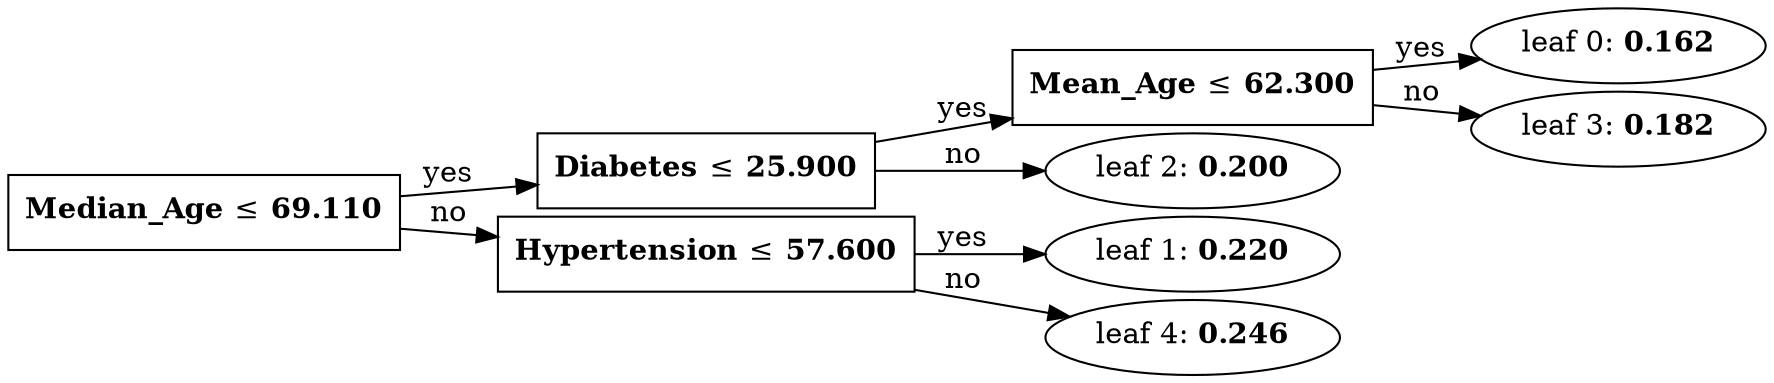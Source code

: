 digraph Tree {
	graph [nodesep=0.05 rankdir=LR ranksep=0.3]
	split0 [label=<<B>Median_Age</B> &#8804; <B>69.110</B>> fillcolor=white shape=rectangle style=""]
	split1 [label=<<B>Diabetes</B> &#8804; <B>25.900</B>> fillcolor=white shape=rectangle style=""]
	split2 [label=<<B>Mean_Age</B> &#8804; <B>62.300</B>> fillcolor=white shape=rectangle style=""]
	leaf0 [label=<leaf 0: <B>0.162</B>>]
	split2 -> leaf0 [label=yes]
	leaf3 [label=<leaf 3: <B>0.182</B>>]
	split2 -> leaf3 [label=no]
	split1 -> split2 [label=yes]
	leaf2 [label=<leaf 2: <B>0.200</B>>]
	split1 -> leaf2 [label=no]
	split0 -> split1 [label=yes]
	split3 [label=<<B>Hypertension</B> &#8804; <B>57.600</B>> fillcolor=white shape=rectangle style=""]
	leaf1 [label=<leaf 1: <B>0.220</B>>]
	split3 -> leaf1 [label=yes]
	leaf4 [label=<leaf 4: <B>0.246</B>>]
	split3 -> leaf4 [label=no]
	split0 -> split3 [label=no]
}
